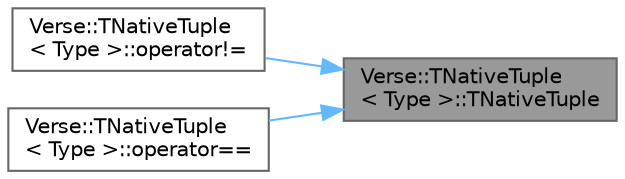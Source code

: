 digraph "Verse::TNativeTuple&lt; Type &gt;::TNativeTuple"
{
 // INTERACTIVE_SVG=YES
 // LATEX_PDF_SIZE
  bgcolor="transparent";
  edge [fontname=Helvetica,fontsize=10,labelfontname=Helvetica,labelfontsize=10];
  node [fontname=Helvetica,fontsize=10,shape=box,height=0.2,width=0.4];
  rankdir="RL";
  Node1 [id="Node000001",label="Verse::TNativeTuple\l\< Type \>::TNativeTuple",height=0.2,width=0.4,color="gray40", fillcolor="grey60", style="filled", fontcolor="black",tooltip=" "];
  Node1 -> Node2 [id="edge1_Node000001_Node000002",dir="back",color="steelblue1",style="solid",tooltip=" "];
  Node2 [id="Node000002",label="Verse::TNativeTuple\l\< Type \>::operator!=",height=0.2,width=0.4,color="grey40", fillcolor="white", style="filled",URL="$dc/d5e/structVerse_1_1TNativeTuple_3_01Type_01_4.html#a76287120e96406bbc65f61824f45caf8",tooltip=" "];
  Node1 -> Node3 [id="edge2_Node000001_Node000003",dir="back",color="steelblue1",style="solid",tooltip=" "];
  Node3 [id="Node000003",label="Verse::TNativeTuple\l\< Type \>::operator==",height=0.2,width=0.4,color="grey40", fillcolor="white", style="filled",URL="$dc/d5e/structVerse_1_1TNativeTuple_3_01Type_01_4.html#aa853556ba64c5041bfc0868f60b7bb04",tooltip=" "];
}
